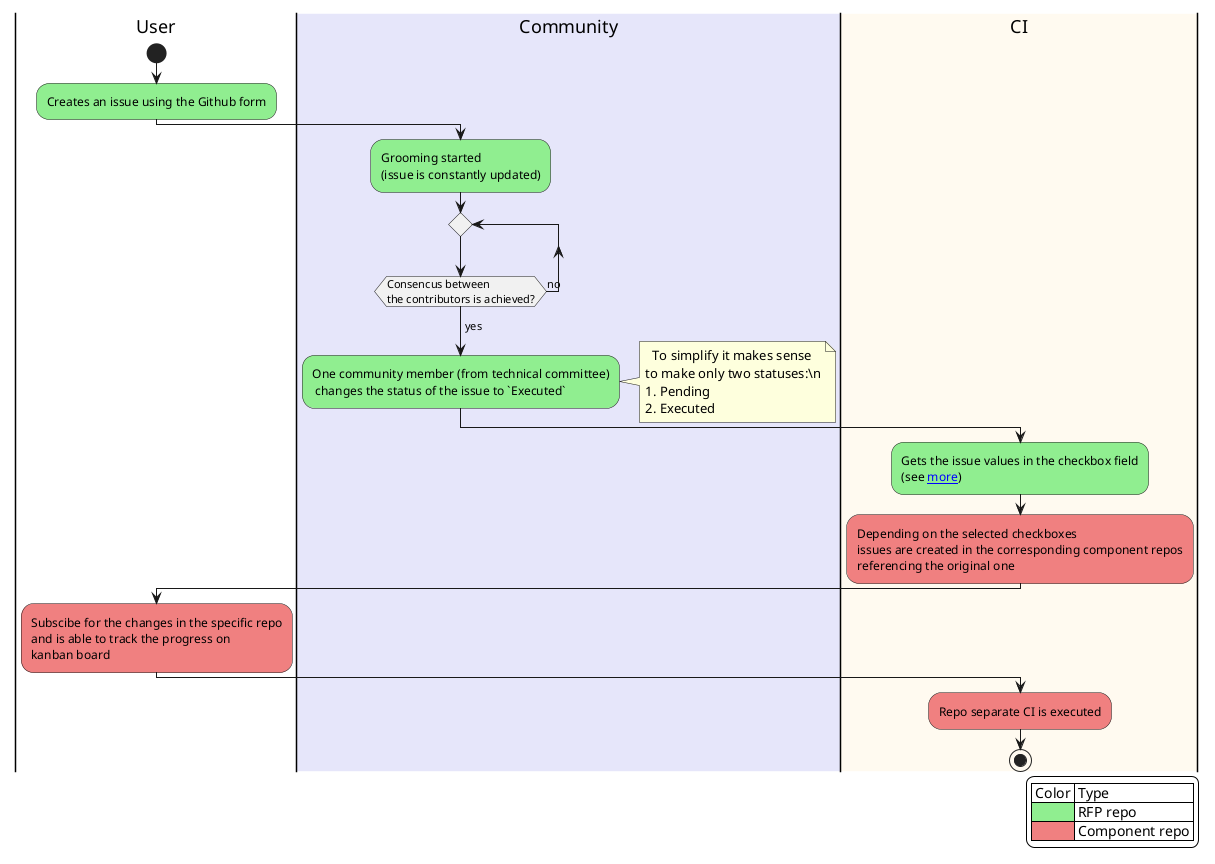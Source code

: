 @startuml

<style>
legend {
  FontSize 14
  BackGroundColor White
  Margin 5
  Padding 5
}
</style>

legend right
    | Color | Type |
    |<#LightGreen>| RFP repo |
    |<#LightCoral>| Component repo |
endlegend

|User|
start
#LightGreen:Creates an issue using the Github form;
|#Lavender| Community |
#LightGreen:Grooming started\n(issue is constantly updated);

repeat
repeat while (Consencus between\nthe contributors is achieved?) is (no)
->yes;
#LightGreen:One community member (from technical committee)\n changes the status of the issue to `Executed`;

note right
  To simplify it makes sense 
to make only two statuses:\n
1. Pending
2. Executed
end note

|#FloralWhite| CI |
#LightGreen:Gets the issue values in the checkbox field\n(see [[https://docs.github.com/en/communities/using-templates-to-encourage-useful-issues-and-pull-requests/syntax-for-githubs-form-schema#checkboxes more]]); 
#LightCoral:Depending on the selected checkboxes\nissues are created in the corresponding component repos\nreferencing the original one;

|User|

#LightCoral:Subscibe for the changes in the specific repo\nand is able to track the progress on \nkanban board;

| CI |

#LightCoral:Repo separate CI is executed;

stop

@enduml